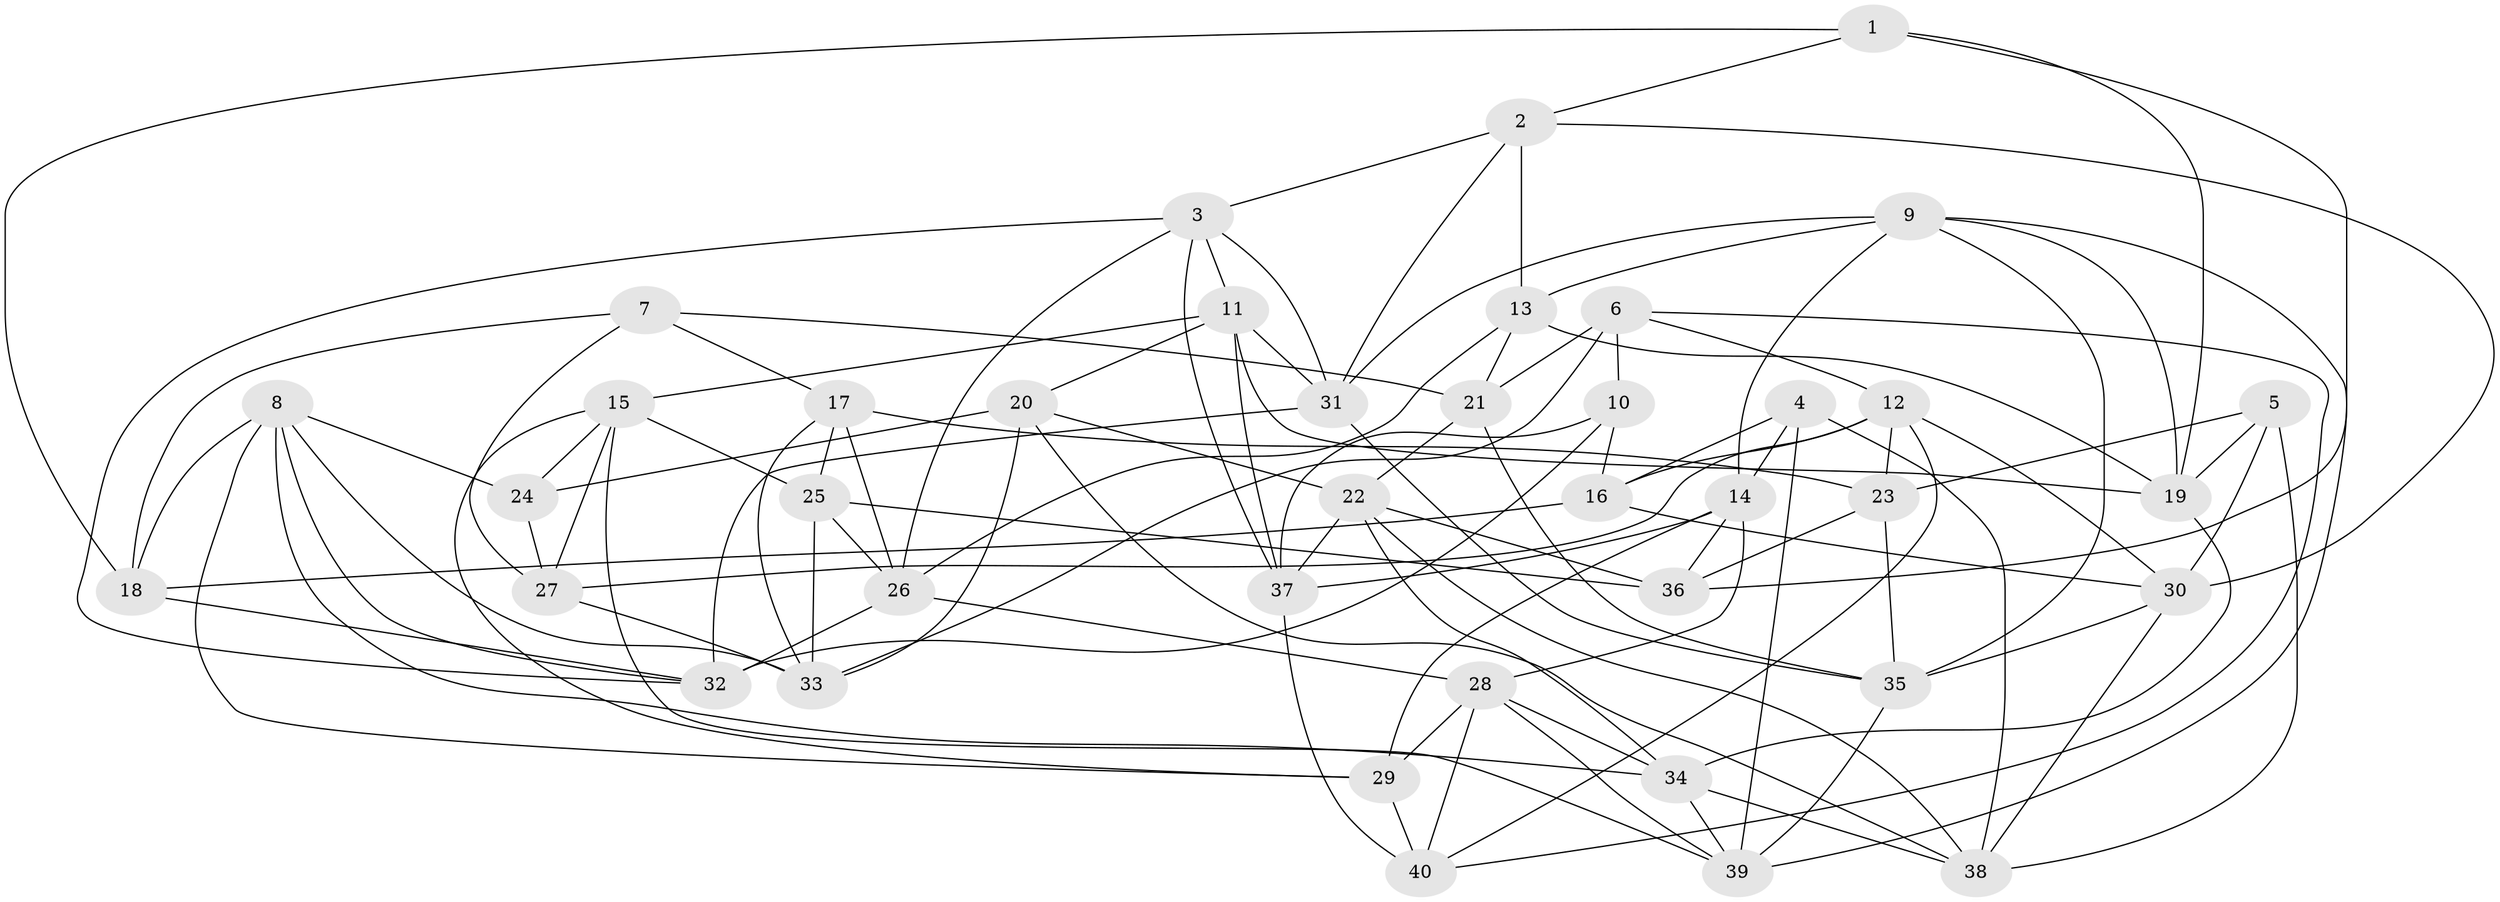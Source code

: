 // original degree distribution, {4: 1.0}
// Generated by graph-tools (version 1.1) at 2025/03/03/09/25 03:03:06]
// undirected, 40 vertices, 107 edges
graph export_dot {
graph [start="1"]
  node [color=gray90,style=filled];
  1;
  2;
  3;
  4;
  5;
  6;
  7;
  8;
  9;
  10;
  11;
  12;
  13;
  14;
  15;
  16;
  17;
  18;
  19;
  20;
  21;
  22;
  23;
  24;
  25;
  26;
  27;
  28;
  29;
  30;
  31;
  32;
  33;
  34;
  35;
  36;
  37;
  38;
  39;
  40;
  1 -- 2 [weight=1.0];
  1 -- 18 [weight=1.0];
  1 -- 19 [weight=1.0];
  1 -- 36 [weight=1.0];
  2 -- 3 [weight=1.0];
  2 -- 13 [weight=2.0];
  2 -- 30 [weight=1.0];
  2 -- 31 [weight=1.0];
  3 -- 11 [weight=1.0];
  3 -- 26 [weight=1.0];
  3 -- 31 [weight=1.0];
  3 -- 32 [weight=1.0];
  3 -- 37 [weight=1.0];
  4 -- 14 [weight=1.0];
  4 -- 16 [weight=1.0];
  4 -- 38 [weight=1.0];
  4 -- 39 [weight=1.0];
  5 -- 19 [weight=1.0];
  5 -- 23 [weight=1.0];
  5 -- 30 [weight=1.0];
  5 -- 38 [weight=1.0];
  6 -- 10 [weight=1.0];
  6 -- 12 [weight=1.0];
  6 -- 21 [weight=2.0];
  6 -- 33 [weight=1.0];
  6 -- 40 [weight=1.0];
  7 -- 17 [weight=1.0];
  7 -- 18 [weight=1.0];
  7 -- 21 [weight=1.0];
  7 -- 27 [weight=1.0];
  8 -- 18 [weight=1.0];
  8 -- 24 [weight=1.0];
  8 -- 29 [weight=1.0];
  8 -- 32 [weight=1.0];
  8 -- 33 [weight=1.0];
  8 -- 34 [weight=1.0];
  9 -- 13 [weight=1.0];
  9 -- 14 [weight=1.0];
  9 -- 19 [weight=1.0];
  9 -- 31 [weight=1.0];
  9 -- 35 [weight=1.0];
  9 -- 39 [weight=1.0];
  10 -- 16 [weight=1.0];
  10 -- 32 [weight=1.0];
  10 -- 37 [weight=1.0];
  11 -- 15 [weight=1.0];
  11 -- 19 [weight=1.0];
  11 -- 20 [weight=1.0];
  11 -- 31 [weight=1.0];
  11 -- 37 [weight=1.0];
  12 -- 16 [weight=1.0];
  12 -- 23 [weight=1.0];
  12 -- 27 [weight=1.0];
  12 -- 30 [weight=1.0];
  12 -- 40 [weight=1.0];
  13 -- 19 [weight=1.0];
  13 -- 21 [weight=1.0];
  13 -- 26 [weight=1.0];
  14 -- 28 [weight=1.0];
  14 -- 29 [weight=1.0];
  14 -- 36 [weight=1.0];
  14 -- 37 [weight=1.0];
  15 -- 24 [weight=1.0];
  15 -- 25 [weight=1.0];
  15 -- 27 [weight=1.0];
  15 -- 29 [weight=1.0];
  15 -- 39 [weight=1.0];
  16 -- 18 [weight=2.0];
  16 -- 30 [weight=1.0];
  17 -- 23 [weight=2.0];
  17 -- 25 [weight=1.0];
  17 -- 26 [weight=1.0];
  17 -- 33 [weight=1.0];
  18 -- 32 [weight=1.0];
  19 -- 34 [weight=1.0];
  20 -- 22 [weight=1.0];
  20 -- 24 [weight=2.0];
  20 -- 33 [weight=1.0];
  20 -- 38 [weight=1.0];
  21 -- 22 [weight=1.0];
  21 -- 35 [weight=1.0];
  22 -- 34 [weight=1.0];
  22 -- 36 [weight=1.0];
  22 -- 37 [weight=1.0];
  22 -- 38 [weight=1.0];
  23 -- 35 [weight=1.0];
  23 -- 36 [weight=1.0];
  24 -- 27 [weight=2.0];
  25 -- 26 [weight=1.0];
  25 -- 33 [weight=1.0];
  25 -- 36 [weight=2.0];
  26 -- 28 [weight=1.0];
  26 -- 32 [weight=1.0];
  27 -- 33 [weight=1.0];
  28 -- 29 [weight=1.0];
  28 -- 34 [weight=1.0];
  28 -- 39 [weight=1.0];
  28 -- 40 [weight=1.0];
  29 -- 40 [weight=2.0];
  30 -- 35 [weight=1.0];
  30 -- 38 [weight=1.0];
  31 -- 32 [weight=1.0];
  31 -- 35 [weight=1.0];
  34 -- 38 [weight=1.0];
  34 -- 39 [weight=1.0];
  35 -- 39 [weight=1.0];
  37 -- 40 [weight=1.0];
}

